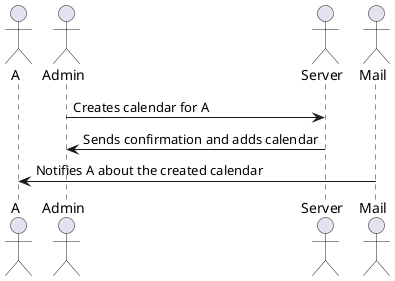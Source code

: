 @startuml

actor A
actor Admin
actor Server
actor Mail

Admin -> Server : Creates calendar for A
Server -> Admin : Sends confirmation and adds calendar
Mail -> A : Notifies A about the created calendar

@enduml